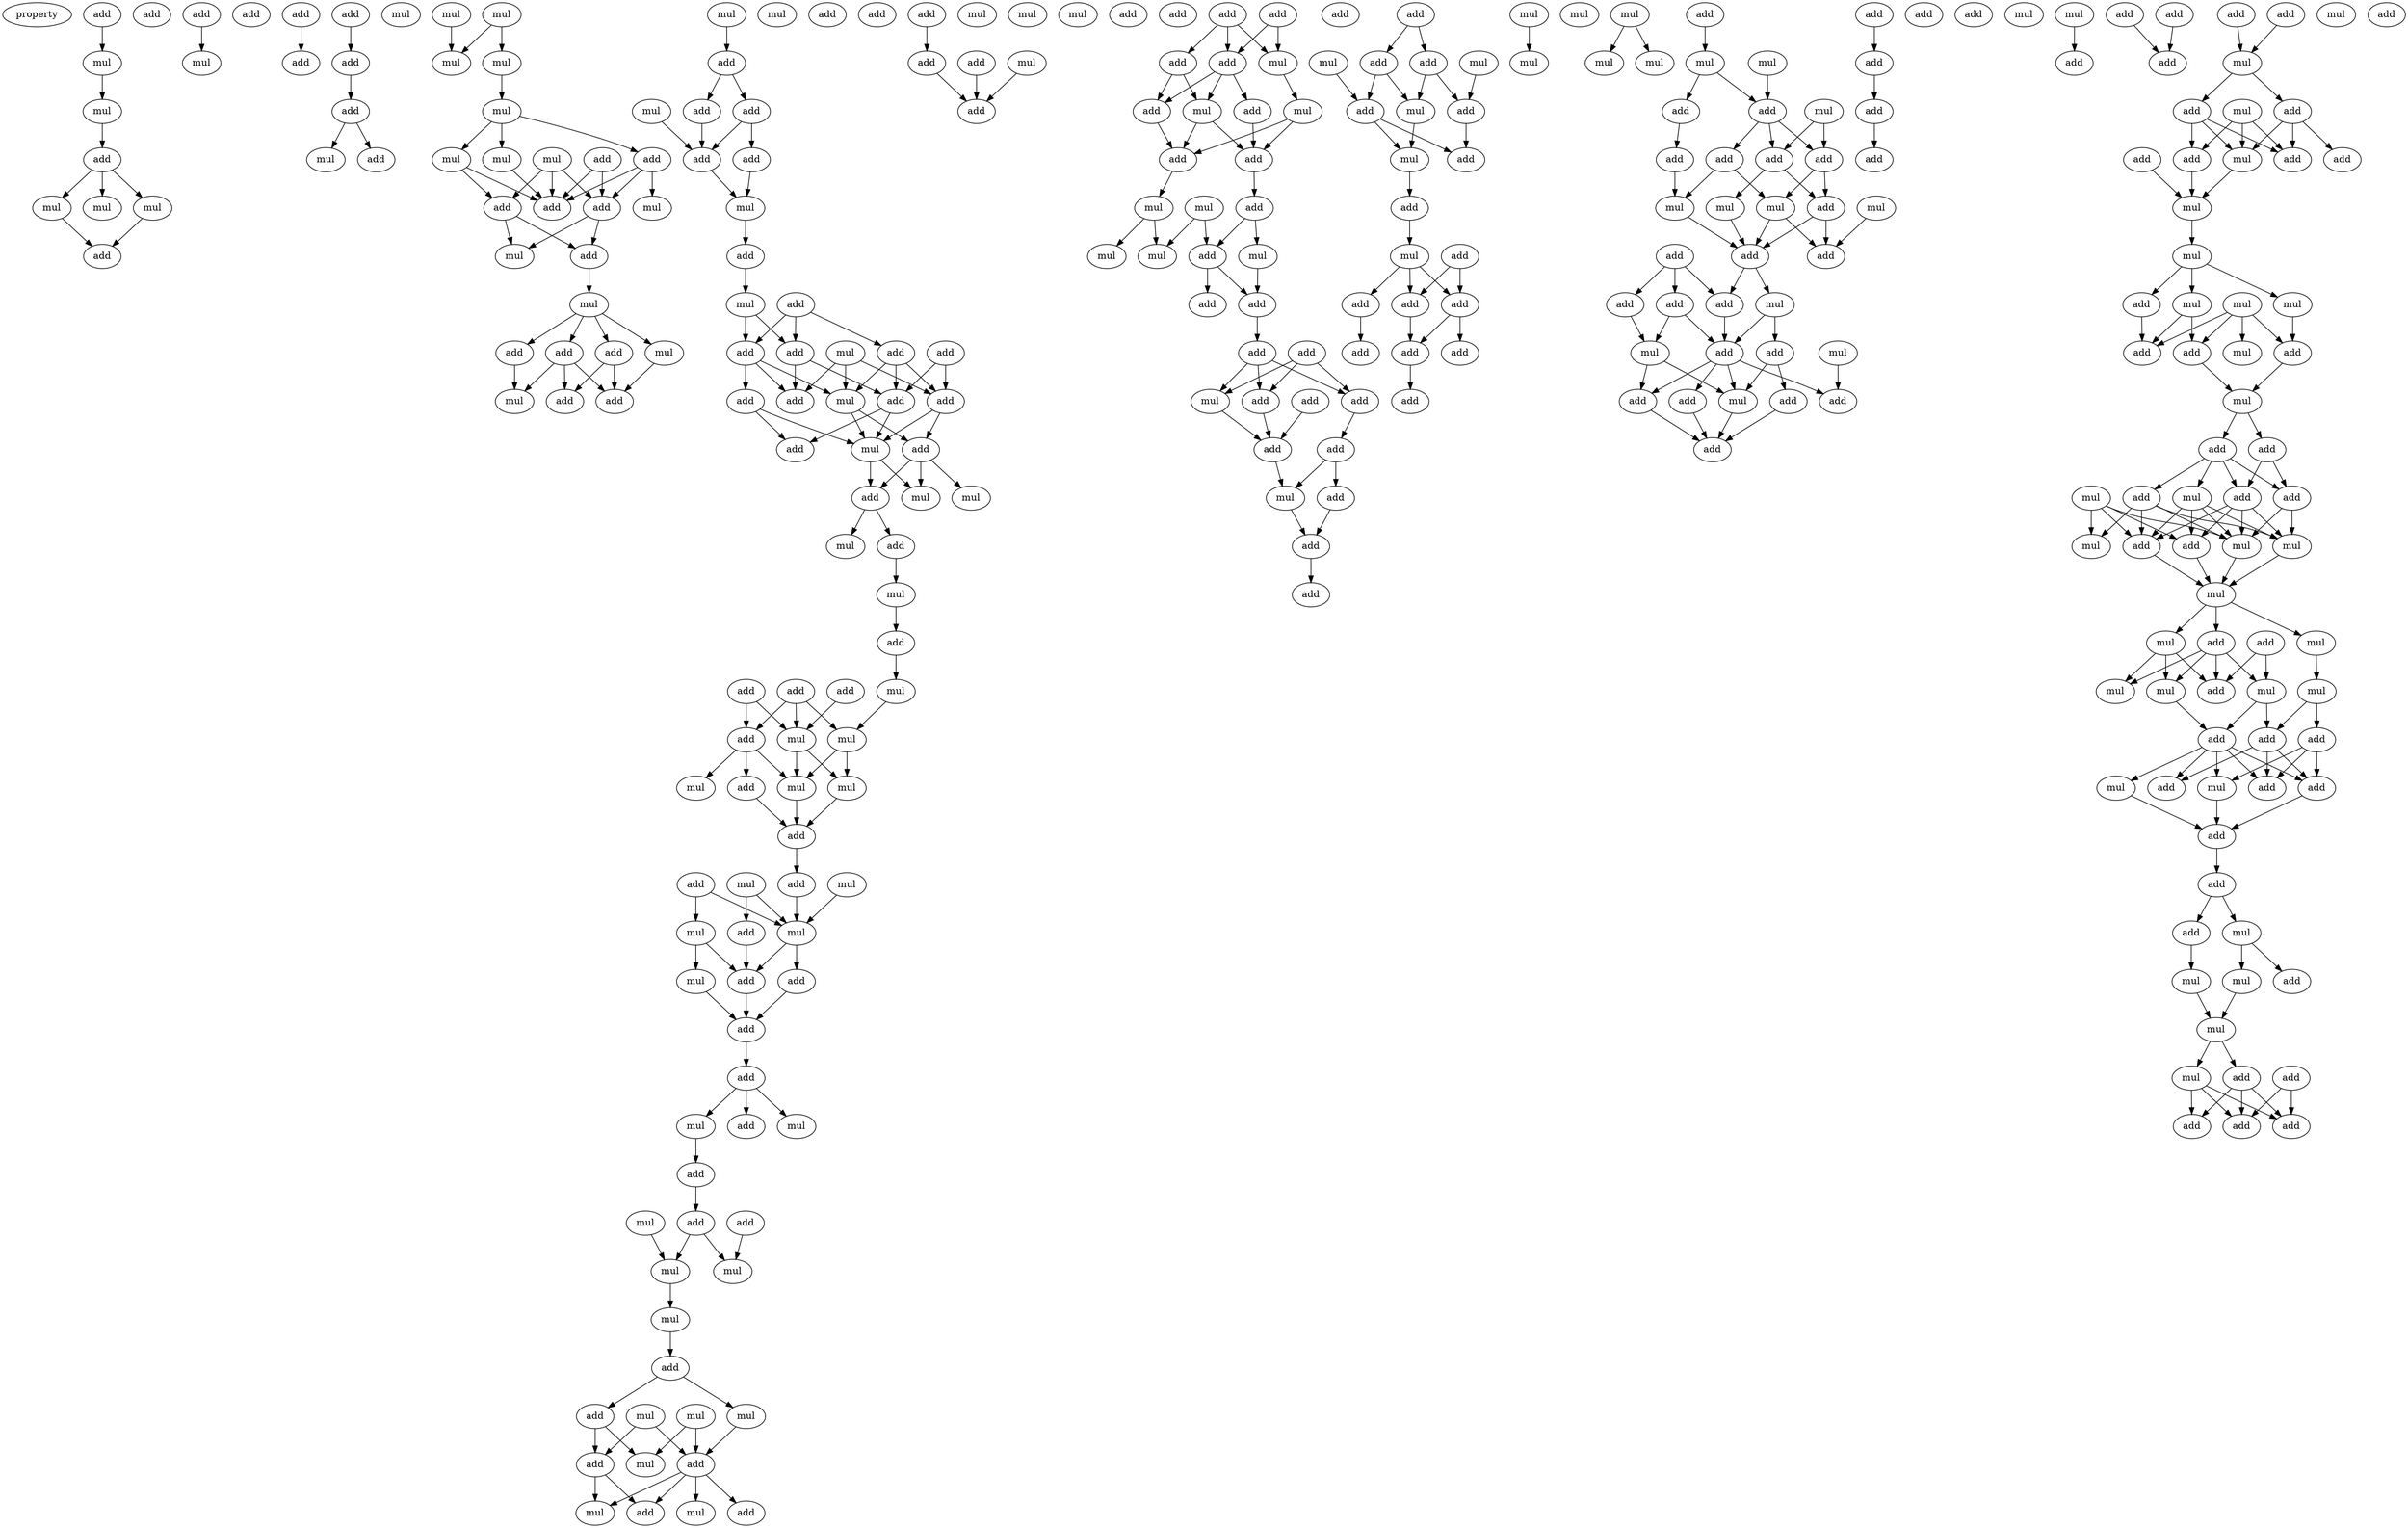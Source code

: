 digraph {
    node [fontcolor=black]
    property [mul=2,lf=1.0]
    0 [ label = add ];
    1 [ label = add ];
    2 [ label = mul ];
    3 [ label = add ];
    4 [ label = mul ];
    5 [ label = mul ];
    6 [ label = add ];
    7 [ label = mul ];
    8 [ label = mul ];
    9 [ label = mul ];
    10 [ label = add ];
    11 [ label = add ];
    12 [ label = add ];
    13 [ label = add ];
    14 [ label = add ];
    15 [ label = add ];
    16 [ label = mul ];
    17 [ label = add ];
    18 [ label = mul ];
    19 [ label = add ];
    20 [ label = mul ];
    21 [ label = mul ];
    22 [ label = mul ];
    23 [ label = mul ];
    24 [ label = mul ];
    25 [ label = add ];
    26 [ label = mul ];
    27 [ label = mul ];
    28 [ label = mul ];
    29 [ label = add ];
    30 [ label = add ];
    31 [ label = add ];
    32 [ label = mul ];
    33 [ label = add ];
    34 [ label = mul ];
    35 [ label = add ];
    36 [ label = mul ];
    37 [ label = add ];
    38 [ label = add ];
    39 [ label = add ];
    40 [ label = mul ];
    41 [ label = mul ];
    42 [ label = mul ];
    43 [ label = mul ];
    44 [ label = add ];
    45 [ label = add ];
    46 [ label = add ];
    47 [ label = add ];
    48 [ label = add ];
    49 [ label = mul ];
    50 [ label = add ];
    51 [ label = add ];
    52 [ label = add ];
    53 [ label = add ];
    54 [ label = add ];
    55 [ label = mul ];
    56 [ label = add ];
    57 [ label = add ];
    58 [ label = mul ];
    59 [ label = add ];
    60 [ label = mul ];
    61 [ label = add ];
    62 [ label = add ];
    63 [ label = add ];
    64 [ label = add ];
    65 [ label = add ];
    66 [ label = mul ];
    67 [ label = add ];
    68 [ label = add ];
    69 [ label = add ];
    70 [ label = add ];
    71 [ label = mul ];
    72 [ label = add ];
    73 [ label = mul ];
    74 [ label = add ];
    75 [ label = add ];
    76 [ label = add ];
    77 [ label = mul ];
    78 [ label = mul ];
    79 [ label = mul ];
    80 [ label = add ];
    81 [ label = mul ];
    82 [ label = add ];
    83 [ label = add ];
    84 [ label = mul ];
    85 [ label = mul ];
    86 [ label = add ];
    87 [ label = add ];
    88 [ label = mul ];
    89 [ label = mul ];
    90 [ label = add ];
    91 [ label = mul ];
    92 [ label = mul ];
    93 [ label = add ];
    94 [ label = mul ];
    95 [ label = mul ];
    96 [ label = add ];
    97 [ label = add ];
    98 [ label = add ];
    99 [ label = mul ];
    100 [ label = mul ];
    101 [ label = add ];
    102 [ label = mul ];
    103 [ label = mul ];
    104 [ label = mul ];
    105 [ label = add ];
    106 [ label = add ];
    107 [ label = add ];
    108 [ label = add ];
    109 [ label = mul ];
    110 [ label = add ];
    111 [ label = mul ];
    112 [ label = add ];
    113 [ label = mul ];
    114 [ label = add ];
    115 [ label = add ];
    116 [ label = mul ];
    117 [ label = mul ];
    118 [ label = mul ];
    119 [ label = mul ];
    120 [ label = add ];
    121 [ label = mul ];
    122 [ label = mul ];
    123 [ label = add ];
    124 [ label = mul ];
    125 [ label = add ];
    126 [ label = mul ];
    127 [ label = add ];
    128 [ label = add ];
    129 [ label = add ];
    130 [ label = mul ];
    131 [ label = mul ];
    132 [ label = add ];
    133 [ label = add ];
    134 [ label = add ];
    135 [ label = add ];
    136 [ label = add ];
    137 [ label = mul ];
    138 [ label = add ];
    139 [ label = mul ];
    140 [ label = add ];
    141 [ label = add ];
    142 [ label = mul ];
    143 [ label = add ];
    144 [ label = add ];
    145 [ label = mul ];
    146 [ label = add ];
    147 [ label = mul ];
    148 [ label = add ];
    149 [ label = mul ];
    150 [ label = mul ];
    151 [ label = mul ];
    152 [ label = add ];
    153 [ label = add ];
    154 [ label = add ];
    155 [ label = add ];
    156 [ label = mul ];
    157 [ label = add ];
    158 [ label = add ];
    159 [ label = add ];
    160 [ label = add ];
    161 [ label = add ];
    162 [ label = add ];
    163 [ label = mul ];
    164 [ label = add ];
    165 [ label = add ];
    166 [ label = add ];
    167 [ label = add ];
    168 [ label = mul ];
    169 [ label = add ];
    170 [ label = add ];
    171 [ label = mul ];
    172 [ label = mul ];
    173 [ label = add ];
    174 [ label = add ];
    175 [ label = mul ];
    176 [ label = add ];
    177 [ label = add ];
    178 [ label = mul ];
    179 [ label = add ];
    180 [ label = add ];
    181 [ label = add ];
    182 [ label = add ];
    183 [ label = add ];
    184 [ label = add ];
    185 [ label = add ];
    186 [ label = add ];
    187 [ label = mul ];
    188 [ label = mul ];
    189 [ label = mul ];
    190 [ label = mul ];
    191 [ label = mul ];
    192 [ label = mul ];
    193 [ label = add ];
    194 [ label = mul ];
    195 [ label = mul ];
    196 [ label = mul ];
    197 [ label = add ];
    198 [ label = add ];
    199 [ label = add ];
    200 [ label = add ];
    201 [ label = add ];
    202 [ label = add ];
    203 [ label = mul ];
    204 [ label = mul ];
    205 [ label = mul ];
    206 [ label = mul ];
    207 [ label = add ];
    208 [ label = add ];
    209 [ label = add ];
    210 [ label = add ];
    211 [ label = add ];
    212 [ label = add ];
    213 [ label = mul ];
    214 [ label = add ];
    215 [ label = mul ];
    216 [ label = mul ];
    217 [ label = add ];
    218 [ label = add ];
    219 [ label = add ];
    220 [ label = mul ];
    221 [ label = add ];
    222 [ label = add ];
    223 [ label = add ];
    224 [ label = add ];
    225 [ label = add ];
    226 [ label = add ];
    227 [ label = add ];
    228 [ label = add ];
    229 [ label = add ];
    230 [ label = add ];
    231 [ label = mul ];
    232 [ label = mul ];
    233 [ label = add ];
    234 [ label = add ];
    235 [ label = add ];
    236 [ label = add ];
    237 [ label = add ];
    238 [ label = mul ];
    239 [ label = add ];
    240 [ label = mul ];
    241 [ label = add ];
    242 [ label = add ];
    243 [ label = mul ];
    244 [ label = add ];
    245 [ label = add ];
    246 [ label = add ];
    247 [ label = add ];
    248 [ label = mul ];
    249 [ label = mul ];
    250 [ label = mul ];
    251 [ label = mul ];
    252 [ label = mul ];
    253 [ label = mul ];
    254 [ label = add ];
    255 [ label = add ];
    256 [ label = add ];
    257 [ label = mul ];
    258 [ label = add ];
    259 [ label = add ];
    260 [ label = mul ];
    261 [ label = add ];
    262 [ label = add ];
    263 [ label = mul ];
    264 [ label = add ];
    265 [ label = add ];
    266 [ label = mul ];
    267 [ label = add ];
    268 [ label = add ];
    269 [ label = mul ];
    270 [ label = add ];
    271 [ label = mul ];
    272 [ label = mul ];
    273 [ label = mul ];
    274 [ label = add ];
    275 [ label = mul ];
    276 [ label = add ];
    277 [ label = mul ];
    278 [ label = mul ];
    279 [ label = mul ];
    280 [ label = mul ];
    281 [ label = mul ];
    282 [ label = add ];
    283 [ label = add ];
    284 [ label = add ];
    285 [ label = add ];
    286 [ label = add ];
    287 [ label = mul ];
    288 [ label = add ];
    289 [ label = mul ];
    290 [ label = add ];
    291 [ label = add ];
    292 [ label = add ];
    293 [ label = mul ];
    294 [ label = add ];
    295 [ label = mul ];
    296 [ label = mul ];
    297 [ label = add ];
    298 [ label = mul ];
    299 [ label = mul ];
    300 [ label = add ];
    301 [ label = add ];
    302 [ label = add ];
    303 [ label = add ];
    304 [ label = add ];
    0 -> 2 [ name = 0 ];
    2 -> 4 [ name = 1 ];
    3 -> 5 [ name = 2 ];
    4 -> 6 [ name = 3 ];
    6 -> 7 [ name = 4 ];
    6 -> 8 [ name = 5 ];
    6 -> 9 [ name = 6 ];
    7 -> 11 [ name = 7 ];
    9 -> 11 [ name = 8 ];
    12 -> 15 [ name = 9 ];
    13 -> 14 [ name = 10 ];
    14 -> 17 [ name = 11 ];
    17 -> 18 [ name = 12 ];
    17 -> 19 [ name = 13 ];
    20 -> 22 [ name = 14 ];
    20 -> 23 [ name = 15 ];
    21 -> 22 [ name = 16 ];
    23 -> 24 [ name = 17 ];
    24 -> 25 [ name = 18 ];
    24 -> 27 [ name = 19 ];
    24 -> 28 [ name = 20 ];
    25 -> 30 [ name = 21 ];
    25 -> 32 [ name = 22 ];
    25 -> 33 [ name = 23 ];
    26 -> 30 [ name = 24 ];
    26 -> 31 [ name = 25 ];
    26 -> 33 [ name = 26 ];
    27 -> 30 [ name = 27 ];
    28 -> 30 [ name = 28 ];
    28 -> 31 [ name = 29 ];
    29 -> 30 [ name = 30 ];
    29 -> 33 [ name = 31 ];
    31 -> 34 [ name = 32 ];
    31 -> 35 [ name = 33 ];
    33 -> 34 [ name = 34 ];
    33 -> 35 [ name = 35 ];
    35 -> 36 [ name = 36 ];
    36 -> 37 [ name = 37 ];
    36 -> 38 [ name = 38 ];
    36 -> 39 [ name = 39 ];
    36 -> 40 [ name = 40 ];
    37 -> 42 [ name = 41 ];
    38 -> 42 [ name = 42 ];
    38 -> 44 [ name = 43 ];
    38 -> 45 [ name = 44 ];
    39 -> 44 [ name = 45 ];
    39 -> 45 [ name = 46 ];
    40 -> 45 [ name = 47 ];
    41 -> 46 [ name = 48 ];
    46 -> 47 [ name = 49 ];
    46 -> 51 [ name = 50 ];
    47 -> 53 [ name = 51 ];
    49 -> 53 [ name = 52 ];
    51 -> 52 [ name = 53 ];
    51 -> 53 [ name = 54 ];
    52 -> 55 [ name = 55 ];
    53 -> 55 [ name = 56 ];
    54 -> 57 [ name = 57 ];
    55 -> 59 [ name = 58 ];
    56 -> 62 [ name = 59 ];
    57 -> 62 [ name = 60 ];
    58 -> 62 [ name = 61 ];
    59 -> 60 [ name = 62 ];
    60 -> 64 [ name = 63 ];
    60 -> 65 [ name = 64 ];
    61 -> 64 [ name = 65 ];
    61 -> 65 [ name = 66 ];
    61 -> 67 [ name = 67 ];
    63 -> 68 [ name = 68 ];
    63 -> 72 [ name = 69 ];
    64 -> 69 [ name = 70 ];
    64 -> 70 [ name = 71 ];
    64 -> 71 [ name = 72 ];
    65 -> 69 [ name = 73 ];
    65 -> 72 [ name = 74 ];
    66 -> 68 [ name = 75 ];
    66 -> 69 [ name = 76 ];
    66 -> 71 [ name = 77 ];
    67 -> 68 [ name = 78 ];
    67 -> 71 [ name = 79 ];
    67 -> 72 [ name = 80 ];
    68 -> 73 [ name = 81 ];
    68 -> 74 [ name = 82 ];
    70 -> 73 [ name = 83 ];
    70 -> 75 [ name = 84 ];
    71 -> 73 [ name = 85 ];
    71 -> 74 [ name = 86 ];
    72 -> 73 [ name = 87 ];
    72 -> 75 [ name = 88 ];
    73 -> 76 [ name = 89 ];
    73 -> 78 [ name = 90 ];
    74 -> 76 [ name = 91 ];
    74 -> 77 [ name = 92 ];
    74 -> 78 [ name = 93 ];
    76 -> 79 [ name = 94 ];
    76 -> 80 [ name = 95 ];
    80 -> 81 [ name = 96 ];
    81 -> 82 [ name = 97 ];
    82 -> 85 [ name = 98 ];
    83 -> 91 [ name = 99 ];
    85 -> 89 [ name = 100 ];
    86 -> 89 [ name = 101 ];
    86 -> 90 [ name = 102 ];
    86 -> 91 [ name = 103 ];
    87 -> 90 [ name = 104 ];
    87 -> 91 [ name = 105 ];
    89 -> 94 [ name = 106 ];
    89 -> 95 [ name = 107 ];
    90 -> 92 [ name = 108 ];
    90 -> 93 [ name = 109 ];
    90 -> 95 [ name = 110 ];
    91 -> 94 [ name = 111 ];
    91 -> 95 [ name = 112 ];
    93 -> 96 [ name = 113 ];
    94 -> 96 [ name = 114 ];
    95 -> 96 [ name = 115 ];
    96 -> 97 [ name = 116 ];
    97 -> 102 [ name = 117 ];
    98 -> 102 [ name = 118 ];
    98 -> 103 [ name = 119 ];
    99 -> 102 [ name = 120 ];
    100 -> 101 [ name = 121 ];
    100 -> 102 [ name = 122 ];
    101 -> 105 [ name = 123 ];
    102 -> 105 [ name = 124 ];
    102 -> 106 [ name = 125 ];
    103 -> 104 [ name = 126 ];
    103 -> 105 [ name = 127 ];
    104 -> 107 [ name = 128 ];
    105 -> 107 [ name = 129 ];
    106 -> 107 [ name = 130 ];
    107 -> 108 [ name = 131 ];
    108 -> 109 [ name = 132 ];
    108 -> 110 [ name = 133 ];
    108 -> 111 [ name = 134 ];
    109 -> 112 [ name = 135 ];
    112 -> 115 [ name = 136 ];
    113 -> 117 [ name = 137 ];
    114 -> 118 [ name = 138 ];
    115 -> 117 [ name = 139 ];
    115 -> 118 [ name = 140 ];
    117 -> 119 [ name = 141 ];
    119 -> 120 [ name = 142 ];
    120 -> 121 [ name = 143 ];
    120 -> 123 [ name = 144 ];
    121 -> 127 [ name = 145 ];
    122 -> 125 [ name = 146 ];
    122 -> 127 [ name = 147 ];
    123 -> 125 [ name = 148 ];
    123 -> 126 [ name = 149 ];
    124 -> 126 [ name = 150 ];
    124 -> 127 [ name = 151 ];
    125 -> 129 [ name = 152 ];
    125 -> 131 [ name = 153 ];
    127 -> 129 [ name = 154 ];
    127 -> 130 [ name = 155 ];
    127 -> 131 [ name = 156 ];
    127 -> 132 [ name = 157 ];
    134 -> 137 [ name = 158 ];
    134 -> 138 [ name = 159 ];
    135 -> 136 [ name = 160 ];
    135 -> 137 [ name = 161 ];
    135 -> 138 [ name = 162 ];
    136 -> 139 [ name = 163 ];
    136 -> 140 [ name = 164 ];
    137 -> 142 [ name = 165 ];
    138 -> 139 [ name = 166 ];
    138 -> 140 [ name = 167 ];
    138 -> 141 [ name = 168 ];
    139 -> 143 [ name = 169 ];
    139 -> 144 [ name = 170 ];
    140 -> 144 [ name = 171 ];
    141 -> 143 [ name = 172 ];
    142 -> 143 [ name = 173 ];
    142 -> 144 [ name = 174 ];
    143 -> 146 [ name = 175 ];
    144 -> 145 [ name = 176 ];
    145 -> 150 [ name = 177 ];
    145 -> 151 [ name = 178 ];
    146 -> 148 [ name = 179 ];
    146 -> 149 [ name = 180 ];
    147 -> 148 [ name = 181 ];
    147 -> 151 [ name = 182 ];
    148 -> 152 [ name = 183 ];
    148 -> 153 [ name = 184 ];
    149 -> 152 [ name = 185 ];
    152 -> 154 [ name = 186 ];
    154 -> 156 [ name = 187 ];
    154 -> 157 [ name = 188 ];
    154 -> 158 [ name = 189 ];
    155 -> 156 [ name = 190 ];
    155 -> 157 [ name = 191 ];
    155 -> 158 [ name = 192 ];
    156 -> 161 [ name = 193 ];
    157 -> 162 [ name = 194 ];
    158 -> 161 [ name = 195 ];
    160 -> 161 [ name = 196 ];
    161 -> 163 [ name = 197 ];
    162 -> 163 [ name = 198 ];
    162 -> 164 [ name = 199 ];
    163 -> 165 [ name = 200 ];
    164 -> 165 [ name = 201 ];
    165 -> 166 [ name = 202 ];
    167 -> 169 [ name = 203 ];
    167 -> 170 [ name = 204 ];
    168 -> 174 [ name = 205 ];
    169 -> 172 [ name = 206 ];
    169 -> 173 [ name = 207 ];
    170 -> 172 [ name = 208 ];
    170 -> 174 [ name = 209 ];
    171 -> 173 [ name = 210 ];
    172 -> 175 [ name = 211 ];
    173 -> 176 [ name = 212 ];
    174 -> 175 [ name = 213 ];
    174 -> 176 [ name = 214 ];
    175 -> 177 [ name = 215 ];
    177 -> 178 [ name = 216 ];
    178 -> 180 [ name = 217 ];
    178 -> 181 [ name = 218 ];
    178 -> 182 [ name = 219 ];
    179 -> 181 [ name = 220 ];
    179 -> 182 [ name = 221 ];
    180 -> 185 [ name = 222 ];
    181 -> 184 [ name = 223 ];
    182 -> 183 [ name = 224 ];
    182 -> 184 [ name = 225 ];
    184 -> 186 [ name = 226 ];
    187 -> 189 [ name = 227 ];
    190 -> 191 [ name = 228 ];
    190 -> 192 [ name = 229 ];
    193 -> 194 [ name = 230 ];
    194 -> 197 [ name = 231 ];
    194 -> 198 [ name = 232 ];
    195 -> 198 [ name = 233 ];
    196 -> 200 [ name = 234 ];
    196 -> 202 [ name = 235 ];
    197 -> 199 [ name = 236 ];
    198 -> 200 [ name = 237 ];
    198 -> 201 [ name = 238 ];
    198 -> 202 [ name = 239 ];
    199 -> 206 [ name = 240 ];
    200 -> 204 [ name = 241 ];
    200 -> 207 [ name = 242 ];
    201 -> 203 [ name = 243 ];
    201 -> 206 [ name = 244 ];
    202 -> 203 [ name = 245 ];
    202 -> 207 [ name = 246 ];
    203 -> 208 [ name = 247 ];
    203 -> 210 [ name = 248 ];
    204 -> 210 [ name = 249 ];
    205 -> 208 [ name = 250 ];
    206 -> 210 [ name = 251 ];
    207 -> 208 [ name = 252 ];
    207 -> 210 [ name = 253 ];
    209 -> 211 [ name = 254 ];
    209 -> 212 [ name = 255 ];
    209 -> 214 [ name = 256 ];
    210 -> 213 [ name = 257 ];
    210 -> 214 [ name = 258 ];
    211 -> 216 [ name = 259 ];
    212 -> 216 [ name = 260 ];
    212 -> 217 [ name = 261 ];
    213 -> 217 [ name = 262 ];
    213 -> 218 [ name = 263 ];
    214 -> 217 [ name = 264 ];
    215 -> 223 [ name = 265 ];
    216 -> 220 [ name = 266 ];
    216 -> 221 [ name = 267 ];
    217 -> 220 [ name = 268 ];
    217 -> 221 [ name = 269 ];
    217 -> 222 [ name = 270 ];
    217 -> 223 [ name = 271 ];
    218 -> 219 [ name = 272 ];
    218 -> 220 [ name = 273 ];
    219 -> 224 [ name = 274 ];
    220 -> 224 [ name = 275 ];
    221 -> 224 [ name = 276 ];
    222 -> 224 [ name = 277 ];
    225 -> 228 [ name = 278 ];
    228 -> 229 [ name = 279 ];
    229 -> 230 [ name = 280 ];
    232 -> 233 [ name = 281 ];
    234 -> 239 [ name = 282 ];
    235 -> 239 [ name = 283 ];
    236 -> 240 [ name = 284 ];
    237 -> 240 [ name = 285 ];
    240 -> 241 [ name = 286 ];
    240 -> 242 [ name = 287 ];
    241 -> 244 [ name = 288 ];
    241 -> 247 [ name = 289 ];
    241 -> 248 [ name = 290 ];
    242 -> 246 [ name = 291 ];
    242 -> 247 [ name = 292 ];
    242 -> 248 [ name = 293 ];
    243 -> 246 [ name = 294 ];
    243 -> 247 [ name = 295 ];
    243 -> 248 [ name = 296 ];
    245 -> 249 [ name = 297 ];
    246 -> 249 [ name = 298 ];
    248 -> 249 [ name = 299 ];
    249 -> 250 [ name = 300 ];
    250 -> 251 [ name = 301 ];
    250 -> 253 [ name = 302 ];
    250 -> 254 [ name = 303 ];
    251 -> 256 [ name = 304 ];
    252 -> 255 [ name = 305 ];
    252 -> 256 [ name = 306 ];
    252 -> 257 [ name = 307 ];
    252 -> 259 [ name = 308 ];
    253 -> 255 [ name = 309 ];
    253 -> 259 [ name = 310 ];
    254 -> 255 [ name = 311 ];
    256 -> 260 [ name = 312 ];
    259 -> 260 [ name = 313 ];
    260 -> 261 [ name = 314 ];
    260 -> 262 [ name = 315 ];
    261 -> 264 [ name = 316 ];
    261 -> 265 [ name = 317 ];
    262 -> 263 [ name = 318 ];
    262 -> 264 [ name = 319 ];
    262 -> 265 [ name = 320 ];
    262 -> 267 [ name = 321 ];
    263 -> 268 [ name = 322 ];
    263 -> 269 [ name = 323 ];
    263 -> 270 [ name = 324 ];
    263 -> 271 [ name = 325 ];
    264 -> 269 [ name = 326 ];
    264 -> 271 [ name = 327 ];
    265 -> 268 [ name = 328 ];
    265 -> 269 [ name = 329 ];
    265 -> 270 [ name = 330 ];
    265 -> 271 [ name = 331 ];
    266 -> 268 [ name = 332 ];
    266 -> 269 [ name = 333 ];
    266 -> 270 [ name = 334 ];
    266 -> 272 [ name = 335 ];
    267 -> 269 [ name = 336 ];
    267 -> 270 [ name = 337 ];
    267 -> 271 [ name = 338 ];
    267 -> 272 [ name = 339 ];
    268 -> 273 [ name = 340 ];
    269 -> 273 [ name = 341 ];
    270 -> 273 [ name = 342 ];
    271 -> 273 [ name = 343 ];
    273 -> 274 [ name = 344 ];
    273 -> 275 [ name = 345 ];
    273 -> 277 [ name = 346 ];
    274 -> 278 [ name = 347 ];
    274 -> 279 [ name = 348 ];
    274 -> 280 [ name = 349 ];
    274 -> 282 [ name = 350 ];
    275 -> 281 [ name = 351 ];
    276 -> 279 [ name = 352 ];
    276 -> 282 [ name = 353 ];
    277 -> 278 [ name = 354 ];
    277 -> 280 [ name = 355 ];
    277 -> 282 [ name = 356 ];
    278 -> 285 [ name = 357 ];
    279 -> 283 [ name = 358 ];
    279 -> 285 [ name = 359 ];
    281 -> 283 [ name = 360 ];
    281 -> 284 [ name = 361 ];
    283 -> 286 [ name = 362 ];
    283 -> 288 [ name = 363 ];
    283 -> 290 [ name = 364 ];
    284 -> 286 [ name = 365 ];
    284 -> 289 [ name = 366 ];
    284 -> 290 [ name = 367 ];
    285 -> 286 [ name = 368 ];
    285 -> 287 [ name = 369 ];
    285 -> 288 [ name = 370 ];
    285 -> 289 [ name = 371 ];
    285 -> 290 [ name = 372 ];
    286 -> 291 [ name = 373 ];
    287 -> 291 [ name = 374 ];
    289 -> 291 [ name = 375 ];
    291 -> 292 [ name = 376 ];
    292 -> 293 [ name = 377 ];
    292 -> 294 [ name = 378 ];
    293 -> 295 [ name = 379 ];
    293 -> 297 [ name = 380 ];
    294 -> 296 [ name = 381 ];
    295 -> 298 [ name = 382 ];
    296 -> 298 [ name = 383 ];
    298 -> 299 [ name = 384 ];
    298 -> 301 [ name = 385 ];
    299 -> 302 [ name = 386 ];
    299 -> 303 [ name = 387 ];
    299 -> 304 [ name = 388 ];
    300 -> 303 [ name = 389 ];
    300 -> 304 [ name = 390 ];
    301 -> 302 [ name = 391 ];
    301 -> 303 [ name = 392 ];
    301 -> 304 [ name = 393 ];
}

